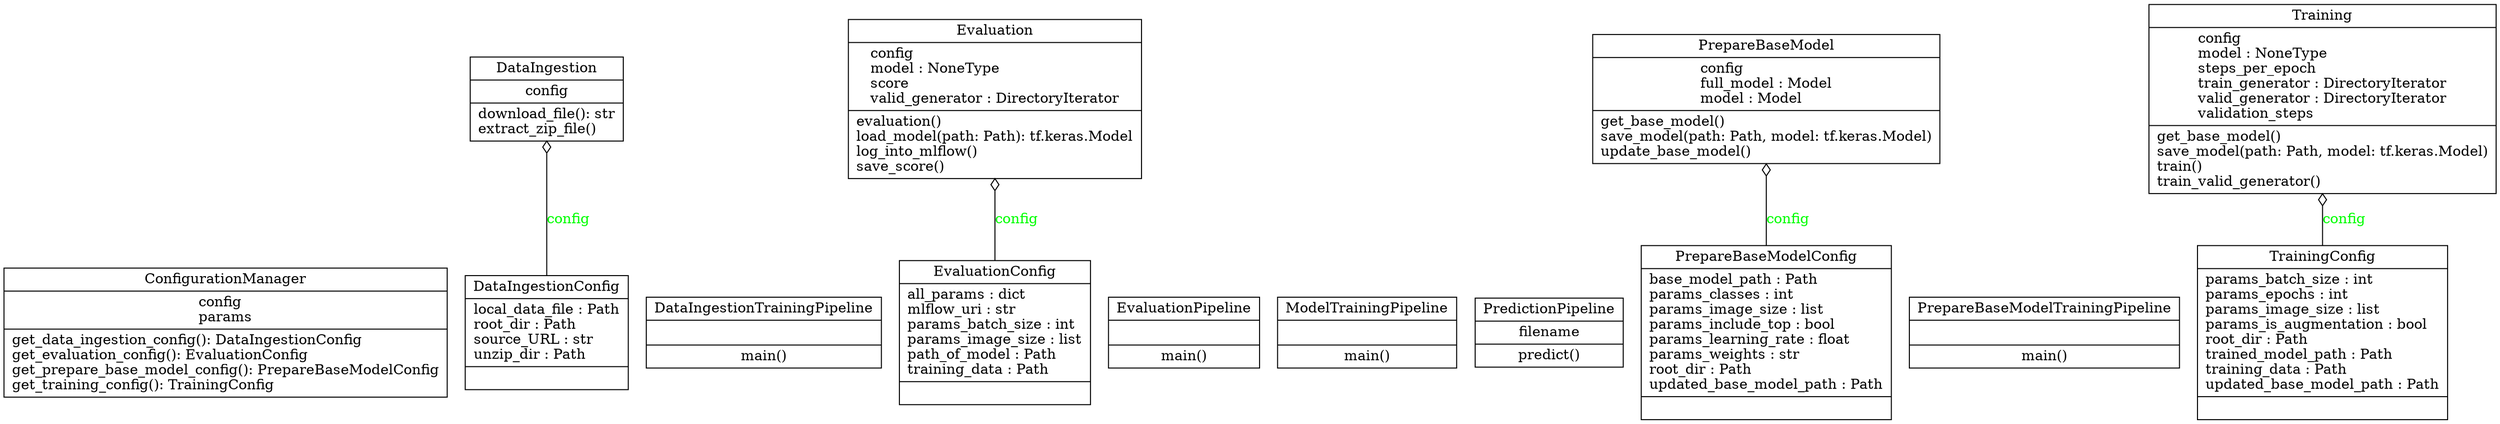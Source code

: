 digraph "classes" {
rankdir=BT
charset="utf-8"
"SPCInference.config.configuration.ConfigurationManager" [color="black", fontcolor="black", label=<{ConfigurationManager|config<br ALIGN="LEFT"/>params<br ALIGN="LEFT"/>|get_data_ingestion_config(): DataIngestionConfig<br ALIGN="LEFT"/>get_evaluation_config(): EvaluationConfig<br ALIGN="LEFT"/>get_prepare_base_model_config(): PrepareBaseModelConfig<br ALIGN="LEFT"/>get_training_config(): TrainingConfig<br ALIGN="LEFT"/>}>, shape="record", style="solid"];
"SPCInference.components.data_ingestion.DataIngestion" [color="black", fontcolor="black", label=<{DataIngestion|config<br ALIGN="LEFT"/>|download_file(): str<br ALIGN="LEFT"/>extract_zip_file()<br ALIGN="LEFT"/>}>, shape="record", style="solid"];
"SPCInference.entity.config_entity.DataIngestionConfig" [color="black", fontcolor="black", label=<{DataIngestionConfig|local_data_file : Path<br ALIGN="LEFT"/>root_dir : Path<br ALIGN="LEFT"/>source_URL : str<br ALIGN="LEFT"/>unzip_dir : Path<br ALIGN="LEFT"/>|}>, shape="record", style="solid"];
"SPCInference.pipeline.stage_01_data_ingestion.DataIngestionTrainingPipeline" [color="black", fontcolor="black", label=<{DataIngestionTrainingPipeline|<br ALIGN="LEFT"/>|main()<br ALIGN="LEFT"/>}>, shape="record", style="solid"];
"SPCInference.components.model_evaluation_mlflow.Evaluation" [color="black", fontcolor="black", label=<{Evaluation|config<br ALIGN="LEFT"/>model : NoneType<br ALIGN="LEFT"/>score<br ALIGN="LEFT"/>valid_generator : DirectoryIterator<br ALIGN="LEFT"/>|evaluation()<br ALIGN="LEFT"/>load_model(path: Path): tf.keras.Model<br ALIGN="LEFT"/>log_into_mlflow()<br ALIGN="LEFT"/>save_score()<br ALIGN="LEFT"/>}>, shape="record", style="solid"];
"SPCInference.entity.config_entity.EvaluationConfig" [color="black", fontcolor="black", label=<{EvaluationConfig|all_params : dict<br ALIGN="LEFT"/>mlflow_uri : str<br ALIGN="LEFT"/>params_batch_size : int<br ALIGN="LEFT"/>params_image_size : list<br ALIGN="LEFT"/>path_of_model : Path<br ALIGN="LEFT"/>training_data : Path<br ALIGN="LEFT"/>|}>, shape="record", style="solid"];
"SPCInference.pipeline.stage_04_model_evaluation.EvaluationPipeline" [color="black", fontcolor="black", label=<{EvaluationPipeline|<br ALIGN="LEFT"/>|main()<br ALIGN="LEFT"/>}>, shape="record", style="solid"];
"SPCInference.pipeline.stage_03_model_trainer.ModelTrainingPipeline" [color="black", fontcolor="black", label=<{ModelTrainingPipeline|<br ALIGN="LEFT"/>|main()<br ALIGN="LEFT"/>}>, shape="record", style="solid"];
"SPCInference.pipeline.prediction.PredictionPipeline" [color="black", fontcolor="black", label=<{PredictionPipeline|filename<br ALIGN="LEFT"/>|predict()<br ALIGN="LEFT"/>}>, shape="record", style="solid"];
"SPCInference.components.prepare_base_model.PrepareBaseModel" [color="black", fontcolor="black", label=<{PrepareBaseModel|config<br ALIGN="LEFT"/>full_model : Model<br ALIGN="LEFT"/>model : Model<br ALIGN="LEFT"/>|get_base_model()<br ALIGN="LEFT"/>save_model(path: Path, model: tf.keras.Model)<br ALIGN="LEFT"/>update_base_model()<br ALIGN="LEFT"/>}>, shape="record", style="solid"];
"SPCInference.entity.config_entity.PrepareBaseModelConfig" [color="black", fontcolor="black", label=<{PrepareBaseModelConfig|base_model_path : Path<br ALIGN="LEFT"/>params_classes : int<br ALIGN="LEFT"/>params_image_size : list<br ALIGN="LEFT"/>params_include_top : bool<br ALIGN="LEFT"/>params_learning_rate : float<br ALIGN="LEFT"/>params_weights : str<br ALIGN="LEFT"/>root_dir : Path<br ALIGN="LEFT"/>updated_base_model_path : Path<br ALIGN="LEFT"/>|}>, shape="record", style="solid"];
"SPCInference.pipeline.stage_02_prepare_base_model.PrepareBaseModelTrainingPipeline" [color="black", fontcolor="black", label=<{PrepareBaseModelTrainingPipeline|<br ALIGN="LEFT"/>|main()<br ALIGN="LEFT"/>}>, shape="record", style="solid"];
"SPCInference.components.model_trainer.Training" [color="black", fontcolor="black", label=<{Training|config<br ALIGN="LEFT"/>model : NoneType<br ALIGN="LEFT"/>steps_per_epoch<br ALIGN="LEFT"/>train_generator : DirectoryIterator<br ALIGN="LEFT"/>valid_generator : DirectoryIterator<br ALIGN="LEFT"/>validation_steps<br ALIGN="LEFT"/>|get_base_model()<br ALIGN="LEFT"/>save_model(path: Path, model: tf.keras.Model)<br ALIGN="LEFT"/>train()<br ALIGN="LEFT"/>train_valid_generator()<br ALIGN="LEFT"/>}>, shape="record", style="solid"];
"SPCInference.entity.config_entity.TrainingConfig" [color="black", fontcolor="black", label=<{TrainingConfig|params_batch_size : int<br ALIGN="LEFT"/>params_epochs : int<br ALIGN="LEFT"/>params_image_size : list<br ALIGN="LEFT"/>params_is_augmentation : bool<br ALIGN="LEFT"/>root_dir : Path<br ALIGN="LEFT"/>trained_model_path : Path<br ALIGN="LEFT"/>training_data : Path<br ALIGN="LEFT"/>updated_base_model_path : Path<br ALIGN="LEFT"/>|}>, shape="record", style="solid"];
"SPCInference.entity.config_entity.DataIngestionConfig" -> "SPCInference.components.data_ingestion.DataIngestion" [arrowhead="odiamond", arrowtail="none", fontcolor="green", label="config", style="solid"];
"SPCInference.entity.config_entity.EvaluationConfig" -> "SPCInference.components.model_evaluation_mlflow.Evaluation" [arrowhead="odiamond", arrowtail="none", fontcolor="green", label="config", style="solid"];
"SPCInference.entity.config_entity.PrepareBaseModelConfig" -> "SPCInference.components.prepare_base_model.PrepareBaseModel" [arrowhead="odiamond", arrowtail="none", fontcolor="green", label="config", style="solid"];
"SPCInference.entity.config_entity.TrainingConfig" -> "SPCInference.components.model_trainer.Training" [arrowhead="odiamond", arrowtail="none", fontcolor="green", label="config", style="solid"];
}
